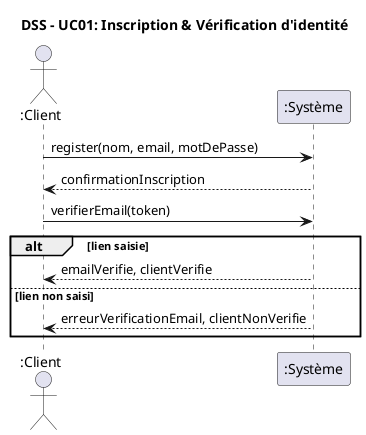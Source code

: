 @startuml dss_uc01
title DSS - UC01: Inscription & Vérification d'identité

actor ":Client" as Client
participant ":Système" as System

Client -> System : register(nom, email, motDePasse)
System --> Client : confirmationInscription

Client -> System : verifierEmail(token) 
alt lien saisie
System --> Client : emailVerifie, clientVerifie

else lien non saisi
System --> Client : erreurVerificationEmail, clientNonVerifie
end
 

@enduml